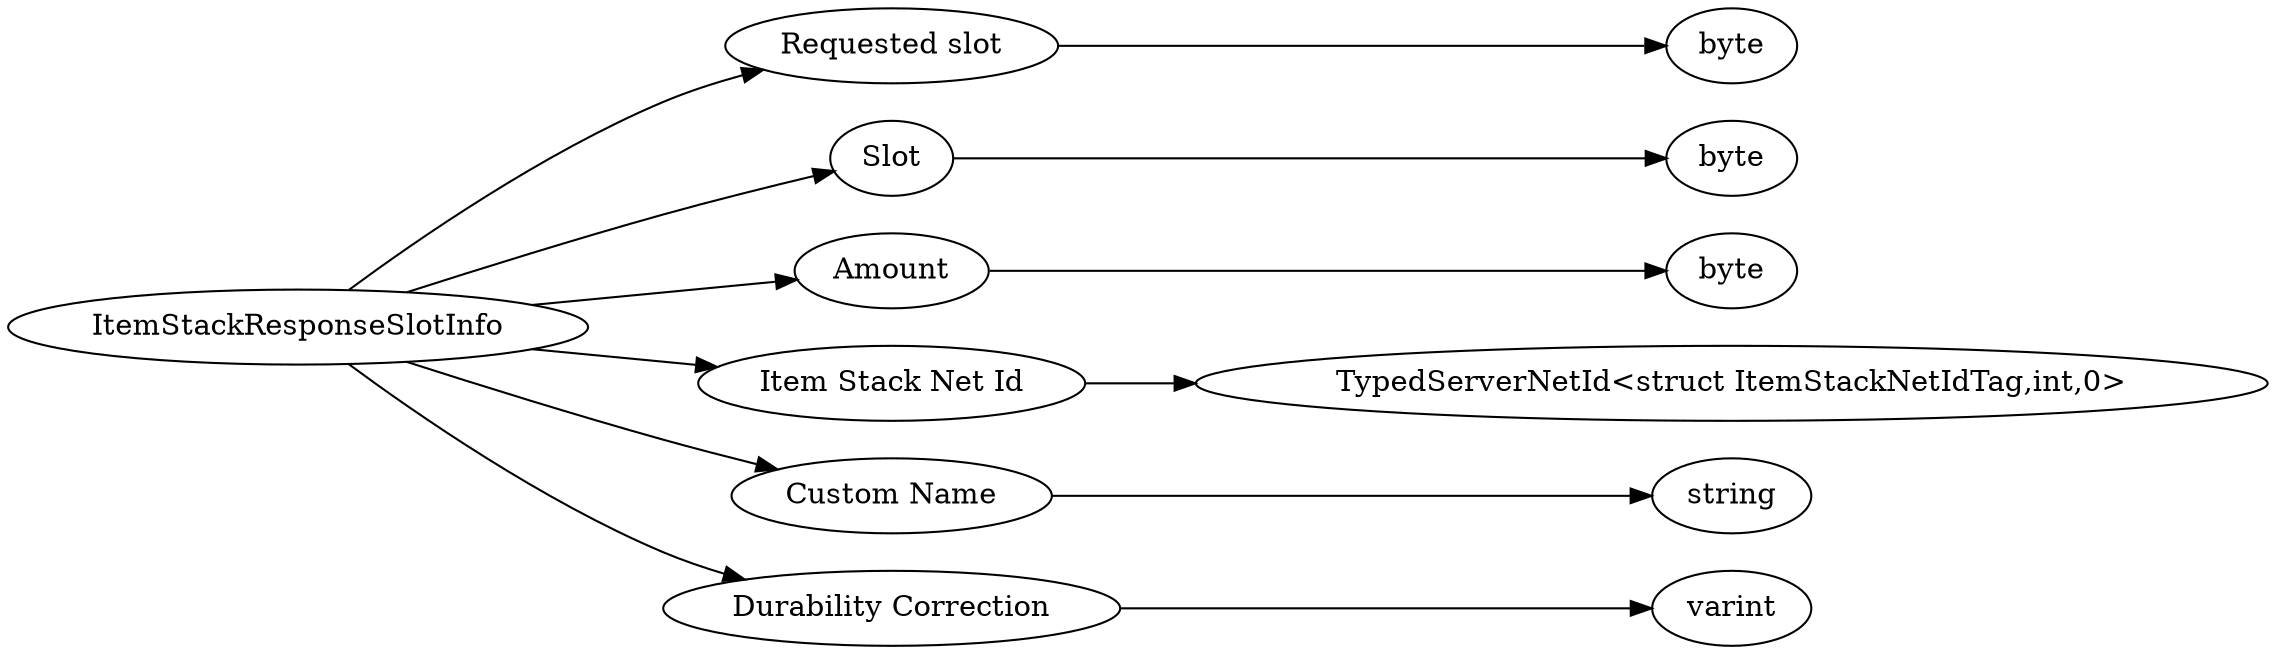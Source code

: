 digraph "ItemStackResponseSlotInfo" {
rankdir = LR
26
26 -> 27
27 -> 28
26 -> 29
29 -> 30
26 -> 31
31 -> 32
26 -> 33
33 -> 37
26 -> 38
38 -> 39
26 -> 40
40 -> 41

26 [label="ItemStackResponseSlotInfo",comment="name: \"ItemStackResponseSlotInfo\", typeName: \"\", id: 26, branchId: 0, recurseId: -1, attributes: 0, notes: \"\""];
27 [label="Requested slot",comment="name: \"Requested slot\", typeName: \"\", id: 27, branchId: 0, recurseId: -1, attributes: 0, notes: \"\""];
28 [label="byte",comment="name: \"byte\", typeName: \"\", id: 28, branchId: 0, recurseId: -1, attributes: 512, notes: \"\""];
29 [label="Slot",comment="name: \"Slot\", typeName: \"\", id: 29, branchId: 0, recurseId: -1, attributes: 0, notes: \"\""];
30 [label="byte",comment="name: \"byte\", typeName: \"\", id: 30, branchId: 0, recurseId: -1, attributes: 512, notes: \"\""];
31 [label="Amount",comment="name: \"Amount\", typeName: \"\", id: 31, branchId: 0, recurseId: -1, attributes: 0, notes: \"\""];
32 [label="byte",comment="name: \"byte\", typeName: \"\", id: 32, branchId: 0, recurseId: -1, attributes: 512, notes: \"\""];
33 [label="Item Stack Net Id",comment="name: \"Item Stack Net Id\", typeName: \"TypedServerNetId<struct ItemStackNetIdTag,int,0>\", id: 33, branchId: 0, recurseId: -1, attributes: 256, notes: \"\""];
37 [label="TypedServerNetId<struct ItemStackNetIdTag,int,0>",comment="name: \"TypedServerNetId<struct ItemStackNetIdTag,int,0>\", typeName: \"\", id: 37, branchId: 0, recurseId: -1, attributes: 512, notes: \"\""];
38 [label="Custom Name",comment="name: \"Custom Name\", typeName: \"\", id: 38, branchId: 0, recurseId: -1, attributes: 0, notes: \"Allows you to filter for profanity on the server and return the updated name\""];
39 [label="string",comment="name: \"string\", typeName: \"\", id: 39, branchId: 0, recurseId: -1, attributes: 512, notes: \"\""];
40 [label="Durability Correction",comment="name: \"Durability Correction\", typeName: \"\", id: 40, branchId: 0, recurseId: -1, attributes: 0, notes: \"\""];
41 [label="varint",comment="name: \"varint\", typeName: \"\", id: 41, branchId: 0, recurseId: -1, attributes: 512, notes: \"\""];
{ rank = max;28;30;32;37;39;41}

}
